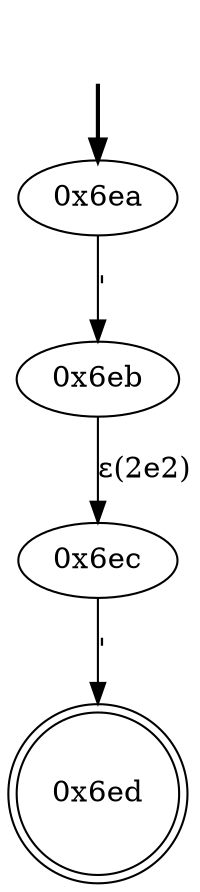 digraph {
	fake [style=invisible]
	"0x6ea" [root=true]
	"0x6eb"
	"0x6ec"
	"0x6ed" [shape=doublecircle]
	fake -> "0x6ea" [style=bold]
	"0x6ea" -> "0x6eb" [label="'"]
	"0x6ec" -> "0x6ed" [label="'"]
	"0x6eb" -> "0x6ec" [label="ε(2e2)"]
}
